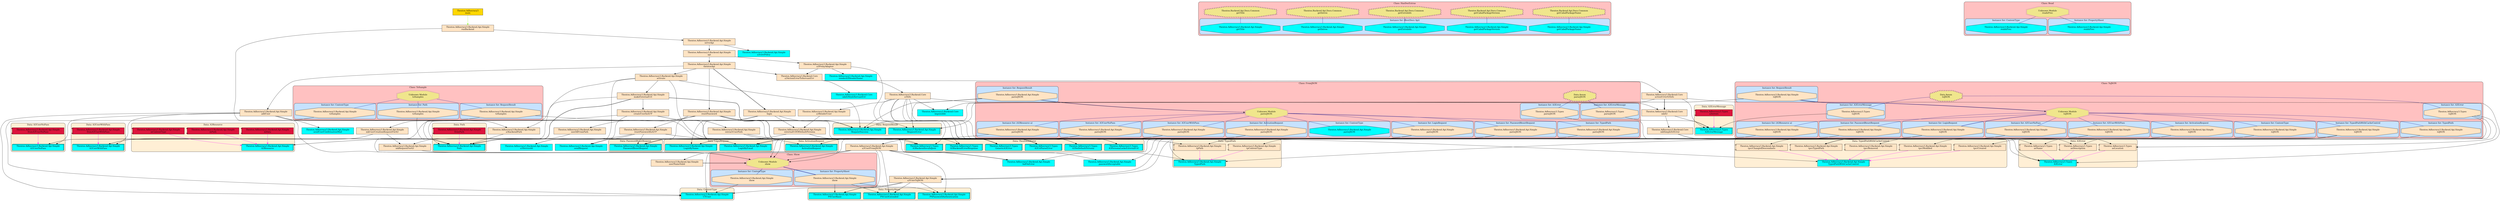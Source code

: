 digraph "Entire Codebase" {
    node [margin="0.4,0.1"
         ,style=filled];
    subgraph cluster_Class_FromJSON {
        graph [label="Class: FromJSON"
              ,style="filled,rounded"
              ,fillcolor=rosybrown1];
        subgraph cluster_Class_FromJSON_Data_A3Resourcea {
            graph [label="Instance for: (A3Resource a)"
                  ,style="filled,rounded"
                  ,fillcolor=slategray1];
            47 [label="Thentos.Adhocracy3.Backend.Api.Simple\nparseJSON"
               ,shape=octagon
               ,fillcolor=bisque
               ,style="filled,solid"];
        }
        subgraph cluster_Class_FromJSON_Data_A3Error {
            graph [label="Instance for: A3Error"
                  ,style="filled,rounded"
                  ,fillcolor=slategray1];
            110 [label="Thentos.Adhocracy3.Types\nparseJSON"
                ,shape=octagon
                ,fillcolor=bisque
                ,style="filled,solid"];
        }
        subgraph cluster_Class_FromJSON_Data_A3ErrorMessage {
            graph [label="Instance for: A3ErrorMessage"
                  ,style="filled,rounded"
                  ,fillcolor=slategray1];
            111 [label="Thentos.Adhocracy3.Types\nparseJSON"
                ,shape=octagon
                ,fillcolor=bisque
                ,style="filled,solid"];
        }
        subgraph cluster_Class_FromJSON_Data_A3UserNoPass {
            graph [label="Instance for: A3UserNoPass"
                  ,style="filled,rounded"
                  ,fillcolor=slategray1];
            48 [label="Thentos.Adhocracy3.Backend.Api.Simple\nparseJSON"
               ,shape=octagon
               ,fillcolor=bisque
               ,style="filled,solid"];
        }
        subgraph cluster_Class_FromJSON_Data_A3UserWithPass {
            graph [label="Instance for: A3UserWithPass"
                  ,style="filled,rounded"
                  ,fillcolor=slategray1];
            49 [label="Thentos.Adhocracy3.Backend.Api.Simple\nparseJSON"
               ,shape=octagon
               ,fillcolor=bisque
               ,style="filled,solid"];
        }
        subgraph cluster_Class_FromJSON_Data_ActivationRequest {
            graph [label="Instance for: ActivationRequest"
                  ,style="filled,rounded"
                  ,fillcolor=slategray1];
            50 [label="Thentos.Adhocracy3.Backend.Api.Simple\nparseJSON"
               ,shape=octagon
               ,fillcolor=bisque
               ,style="filled,solid"];
        }
        subgraph cluster_Class_FromJSON_Data_ContentType {
            graph [label="Instance for: ContentType"
                  ,style="filled,rounded"
                  ,fillcolor=slategray1];
            51 [label="Thentos.Adhocracy3.Backend.Api.Simple\nparseJSON"
               ,shape=octagon
               ,fillcolor=cyan
               ,style="filled,solid"];
        }
        subgraph cluster_Class_FromJSON_Data_LoginRequest {
            graph [label="Instance for: LoginRequest"
                  ,style="filled,rounded"
                  ,fillcolor=slategray1];
            52 [label="Thentos.Adhocracy3.Backend.Api.Simple\nparseJSON"
               ,shape=octagon
               ,fillcolor=bisque
               ,style="filled,solid"];
        }
        subgraph cluster_Class_FromJSON_Data_PasswordResetRequest {
            graph [label="Instance for: PasswordResetRequest"
                  ,style="filled,rounded"
                  ,fillcolor=slategray1];
            53 [label="Thentos.Adhocracy3.Backend.Api.Simple\nparseJSON"
               ,shape=octagon
               ,fillcolor=bisque
               ,style="filled,solid"];
        }
        subgraph cluster_Class_FromJSON_Data_RequestResult {
            graph [label="Instance for: RequestResult"
                  ,style="filled,rounded"
                  ,fillcolor=slategray1];
            54 [label="Thentos.Adhocracy3.Backend.Api.Simple\nparseJSON"
               ,shape=octagon
               ,fillcolor=bisque
               ,style="filled,solid"];
        }
        subgraph cluster_Class_FromJSON_Data_TypedPath {
            graph [label="Instance for: TypedPath"
                  ,style="filled,rounded"
                  ,fillcolor=slategray1];
            55 [label="Thentos.Adhocracy3.Backend.Api.Simple\nparseJSON"
               ,shape=octagon
               ,fillcolor=bisque
               ,style="filled,solid"];
        }
        114 [label="Data.Aeson\nparseJSON"
            ,shape=doubleoctagon
            ,fillcolor=khaki
            ,style="filled,dashed"];
        121 [label="Unknown Module\nparseJSON"
            ,shape=doubleoctagon
            ,fillcolor=khaki
            ,style="filled,dotted"];
    }
    subgraph cluster_Class_HasDocExtras {
        graph [label="Class: HasDocExtras"
              ,style="filled,rounded"
              ,fillcolor=rosybrown1];
        subgraph cluster_Class_HasDocExtras_Data_RestDocsApi {
            graph [label="Instance for: (RestDocs Api)"
                  ,style="filled,rounded"
                  ,fillcolor=slategray1];
            35 [label="Thentos.Adhocracy3.Backend.Api.Simple\ngetCabalPackageName"
               ,shape=octagon
               ,fillcolor=cyan
               ,style="filled,solid"];
            36 [label="Thentos.Adhocracy3.Backend.Api.Simple\ngetCabalPackageVersion"
               ,shape=octagon
               ,fillcolor=cyan
               ,style="filled,solid"];
            37 [label="Thentos.Adhocracy3.Backend.Api.Simple\ngetExtraInfo"
               ,shape=octagon
               ,fillcolor=cyan
               ,style="filled,solid"];
            38 [label="Thentos.Adhocracy3.Backend.Api.Simple\ngetIntros"
               ,shape=octagon
               ,fillcolor=cyan
               ,style="filled,solid"];
            39 [label="Thentos.Adhocracy3.Backend.Api.Simple\ngetTitle"
               ,shape=octagon
               ,fillcolor=cyan
               ,style="filled,solid"];
        }
        116 [label="Thentos.Backend.Api.Docs.Common\ngetCabalPackageName"
            ,shape=doubleoctagon
            ,fillcolor=khaki
            ,style="filled,dashed"];
        117 [label="Thentos.Backend.Api.Docs.Common\ngetCabalPackageVersion"
            ,shape=doubleoctagon
            ,fillcolor=khaki
            ,style="filled,dashed"];
        118 [label="Thentos.Backend.Api.Docs.Common\ngetExtraInfo"
            ,shape=doubleoctagon
            ,fillcolor=khaki
            ,style="filled,dashed"];
        119 [label="Thentos.Backend.Api.Docs.Common\ngetIntros"
            ,shape=doubleoctagon
            ,fillcolor=khaki
            ,style="filled,dashed"];
        120 [label="Thentos.Backend.Api.Docs.Common\ngetTitle"
            ,shape=doubleoctagon
            ,fillcolor=khaki
            ,style="filled,dashed"];
    }
    subgraph cluster_Class_Read {
        graph [label="Class: Read"
              ,style="filled,rounded"
              ,fillcolor=rosybrown1];
        subgraph cluster_Class_Read_Data_ContentType {
            graph [label="Instance for: ContentType"
                  ,style="filled,rounded"
                  ,fillcolor=slategray1];
            57 [label="Thentos.Adhocracy3.Backend.Api.Simple\nreadsPrec"
               ,shape=octagon
               ,fillcolor=cyan
               ,style="filled,solid"];
        }
        subgraph cluster_Class_Read_Data_PropertySheet {
            graph [label="Instance for: PropertySheet"
                  ,style="filled,rounded"
                  ,fillcolor=slategray1];
            58 [label="Thentos.Adhocracy3.Backend.Api.Simple\nreadsPrec"
               ,shape=octagon
               ,fillcolor=cyan
               ,style="filled,solid"];
        }
        122 [label="Unknown Module\nreadsPrec"
            ,shape=doubleoctagon
            ,fillcolor=khaki
            ,style="filled,dotted"];
    }
    subgraph cluster_Class_Show {
        graph [label="Class: Show"
              ,style="filled,rounded"
              ,fillcolor=rosybrown1];
        subgraph cluster_Class_Show_Data_ContentType {
            graph [label="Instance for: ContentType"
                  ,style="filled,rounded"
                  ,fillcolor=slategray1];
            66 [label="Thentos.Adhocracy3.Backend.Api.Simple\nshow"
               ,shape=octagon
               ,fillcolor=bisque
               ,style="filled,solid"];
        }
        subgraph cluster_Class_Show_Data_PropertySheet {
            graph [label="Instance for: PropertySheet"
                  ,style="filled,rounded"
                  ,fillcolor=slategray1];
            67 [label="Thentos.Adhocracy3.Backend.Api.Simple\nshow"
               ,shape=octagon
               ,fillcolor=bisque
               ,style="filled,solid"];
        }
        123 [label="Unknown Module\nshow"
            ,shape=doubleoctagon
            ,fillcolor=khaki
            ,style="filled,dotted"];
    }
    subgraph cluster_Class_ToJSON {
        graph [label="Class: ToJSON"
              ,style="filled,rounded"
              ,fillcolor=rosybrown1];
        subgraph cluster_Class_ToJSON_Data_A3Resourcea {
            graph [label="Instance for: (A3Resource a)"
                  ,style="filled,rounded"
                  ,fillcolor=slategray1];
            69 [label="Thentos.Adhocracy3.Backend.Api.Simple\ntoJSON"
               ,shape=octagon
               ,fillcolor=bisque
               ,style="filled,solid"];
        }
        subgraph cluster_Class_ToJSON_Data_A3Error {
            graph [label="Instance for: A3Error"
                  ,style="filled,rounded"
                  ,fillcolor=slategray1];
            112 [label="Thentos.Adhocracy3.Types\ntoJSON"
                ,shape=octagon
                ,fillcolor=bisque
                ,style="filled,solid"];
        }
        subgraph cluster_Class_ToJSON_Data_A3ErrorMessage {
            graph [label="Instance for: A3ErrorMessage"
                  ,style="filled,rounded"
                  ,fillcolor=slategray1];
            113 [label="Thentos.Adhocracy3.Types\ntoJSON"
                ,shape=octagon
                ,fillcolor=bisque
                ,style="filled,solid"];
        }
        subgraph cluster_Class_ToJSON_Data_A3UserNoPass {
            graph [label="Instance for: A3UserNoPass"
                  ,style="filled,rounded"
                  ,fillcolor=slategray1];
            70 [label="Thentos.Adhocracy3.Backend.Api.Simple\ntoJSON"
               ,shape=octagon
               ,fillcolor=bisque
               ,style="filled,solid"];
        }
        subgraph cluster_Class_ToJSON_Data_A3UserWithPass {
            graph [label="Instance for: A3UserWithPass"
                  ,style="filled,rounded"
                  ,fillcolor=slategray1];
            71 [label="Thentos.Adhocracy3.Backend.Api.Simple\ntoJSON"
               ,shape=octagon
               ,fillcolor=bisque
               ,style="filled,solid"];
        }
        subgraph cluster_Class_ToJSON_Data_ActivationRequest {
            graph [label="Instance for: ActivationRequest"
                  ,style="filled,rounded"
                  ,fillcolor=slategray1];
            72 [label="Thentos.Adhocracy3.Backend.Api.Simple\ntoJSON"
               ,shape=octagon
               ,fillcolor=bisque
               ,style="filled,solid"];
        }
        subgraph cluster_Class_ToJSON_Data_ContentType {
            graph [label="Instance for: ContentType"
                  ,style="filled,rounded"
                  ,fillcolor=slategray1];
            73 [label="Thentos.Adhocracy3.Backend.Api.Simple\ntoJSON"
               ,shape=octagon
               ,fillcolor=bisque
               ,style="filled,solid"];
        }
        subgraph cluster_Class_ToJSON_Data_LoginRequest {
            graph [label="Instance for: LoginRequest"
                  ,style="filled,rounded"
                  ,fillcolor=slategray1];
            74 [label="Thentos.Adhocracy3.Backend.Api.Simple\ntoJSON"
               ,shape=octagon
               ,fillcolor=bisque
               ,style="filled,solid"];
        }
        subgraph cluster_Class_ToJSON_Data_PasswordResetRequest {
            graph [label="Instance for: PasswordResetRequest"
                  ,style="filled,rounded"
                  ,fillcolor=slategray1];
            75 [label="Thentos.Adhocracy3.Backend.Api.Simple\ntoJSON"
               ,shape=octagon
               ,fillcolor=bisque
               ,style="filled,solid"];
        }
        subgraph cluster_Class_ToJSON_Data_RequestResult {
            graph [label="Instance for: RequestResult"
                  ,style="filled,rounded"
                  ,fillcolor=slategray1];
            76 [label="Thentos.Adhocracy3.Backend.Api.Simple\ntoJSON"
               ,shape=octagon
               ,fillcolor=bisque
               ,style="filled,solid"];
        }
        subgraph cluster_Class_ToJSON_Data_TypedPath {
            graph [label="Instance for: TypedPath"
                  ,style="filled,rounded"
                  ,fillcolor=slategray1];
            77 [label="Thentos.Adhocracy3.Backend.Api.Simple\ntoJSON"
               ,shape=octagon
               ,fillcolor=bisque
               ,style="filled,solid"];
        }
        subgraph cluster_Class_ToJSON_Data_TypedPathWithCacheControl {
            graph [label="Instance for: TypedPathWithCacheControl"
                  ,style="filled,rounded"
                  ,fillcolor=slategray1];
            78 [label="Thentos.Adhocracy3.Backend.Api.Simple\ntoJSON"
               ,shape=octagon
               ,fillcolor=bisque
               ,style="filled,solid"];
        }
        115 [label="Data.Aeson\ntoJSON"
            ,shape=doubleoctagon
            ,fillcolor=khaki
            ,style="filled,dashed"];
        124 [label="Unknown Module\ntoJSON"
            ,shape=doubleoctagon
            ,fillcolor=khaki
            ,style="filled,dotted"];
    }
    subgraph cluster_Class_ToSample {
        graph [label="Class: ToSample"
              ,style="filled,rounded"
              ,fillcolor=rosybrown1];
        subgraph cluster_Class_ToSample_Data_ContentType {
            graph [label="Instance for: ContentType"
                  ,style="filled,rounded"
                  ,fillcolor=slategray1];
            79 [label="Thentos.Adhocracy3.Backend.Api.Simple\ntoSamples"
               ,shape=octagon
               ,fillcolor=bisque
               ,style="filled,solid"];
        }
        subgraph cluster_Class_ToSample_Data_Path {
            graph [label="Instance for: Path"
                  ,style="filled,rounded"
                  ,fillcolor=slategray1];
            80 [label="Thentos.Adhocracy3.Backend.Api.Simple\ntoSamples"
               ,shape=octagon
               ,fillcolor=bisque
               ,style="filled,solid"];
        }
        subgraph cluster_Class_ToSample_Data_RequestResult {
            graph [label="Instance for: RequestResult"
                  ,style="filled,rounded"
                  ,fillcolor=slategray1];
            81 [label="Thentos.Adhocracy3.Backend.Api.Simple\ntoSamples"
               ,shape=octagon
               ,fillcolor=bisque
               ,style="filled,solid"];
        }
        125 [label="Unknown Module\ntoSamples"
            ,shape=doubleoctagon
            ,fillcolor=khaki
            ,style="filled,dotted"];
    }
    subgraph cluster_Data_A3Error {
        graph [label="Data: A3Error"
              ,style="filled,rounded"
              ,fillcolor=papayawhip];
        100 [label="Thentos.Adhocracy3.Types\nA3Error"
            ,shape=box3d
            ,fillcolor=cyan
            ,style="filled,solid"];
        107 [label="Thentos.Adhocracy3.Types\naeDescription"
            ,shape=component
            ,fillcolor=bisque
            ,style="filled,solid"];
        108 [label="Thentos.Adhocracy3.Types\naeLocation"
            ,shape=component
            ,fillcolor=bisque
            ,style="filled,solid"];
        109 [label="Thentos.Adhocracy3.Types\naeName"
            ,shape=component
            ,fillcolor=bisque
            ,style="filled,solid"];
    }
    subgraph cluster_Data_A3ErrorMessage {
        graph [label="Data: A3ErrorMessage"
              ,style="filled,rounded"
              ,fillcolor=papayawhip];
        101 [label="Thentos.Adhocracy3.Types\nA3ErrorMessage"
            ,shape=box3d
            ,fillcolor=cyan
            ,style="filled,solid"];
        106 [label="Thentos.Adhocracy3.Types\na3errors"
            ,shape=component
            ,fillcolor=crimson
            ,style="filled,solid"];
    }
    subgraph cluster_Data_A3Resource {
        graph [label="Data: A3Resource"
              ,style="filled,rounded"
              ,fillcolor=papayawhip];
        2 [label="Thentos.Adhocracy3.Backend.Api.Simple\nA3Resource"
          ,shape=box3d
          ,fillcolor=cyan
          ,style="filled,solid"];
        41 [label="Thentos.Adhocracy3.Backend.Api.Simple\nmContentType"
           ,shape=component
           ,fillcolor=crimson
           ,style="filled,solid"];
        42 [label="Thentos.Adhocracy3.Backend.Api.Simple\nmData"
           ,shape=component
           ,fillcolor=crimson
           ,style="filled,solid"];
        43 [label="Thentos.Adhocracy3.Backend.Api.Simple\nmPath"
           ,shape=component
           ,fillcolor=crimson
           ,style="filled,solid"];
    }
    subgraph cluster_Data_A3UserNoPass {
        graph [label="Data: A3UserNoPass"
              ,style="filled,rounded"
              ,fillcolor=papayawhip];
        3 [label="Thentos.Adhocracy3.Backend.Api.Simple\nA3UserNoPass"
          ,shape=box3d
          ,fillcolor=cyan
          ,style="filled,solid"];
        32 [label="Thentos.Adhocracy3.Backend.Api.Simple\nfromA3UserNoPass"
           ,shape=component
           ,fillcolor=crimson
           ,style="filled,solid"];
    }
    subgraph cluster_Data_A3UserWithPass {
        graph [label="Data: A3UserWithPass"
              ,style="filled,rounded"
              ,fillcolor=papayawhip];
        4 [label="Thentos.Adhocracy3.Backend.Api.Simple\nA3UserWithPass"
          ,shape=box3d
          ,fillcolor=cyan
          ,style="filled,solid"];
        33 [label="Thentos.Adhocracy3.Backend.Api.Simple\nfromA3UserWithPass"
           ,shape=component
           ,fillcolor=crimson
           ,style="filled,solid"];
    }
    subgraph cluster_Data_ActivationRequest {
        graph [label="Data: ActivationRequest"
              ,style="filled,rounded"
              ,fillcolor=papayawhip];
        5 [label="Thentos.Adhocracy3.Backend.Api.Simple\nActivationRequest"
          ,shape=box3d
          ,fillcolor=cyan
          ,style="filled,solid"];
    }
    subgraph cluster_Data_ContentType {
        graph [label="Data: ContentType"
              ,style="filled,rounded"
              ,fillcolor=papayawhip];
        6 [label="Thentos.Adhocracy3.Backend.Api.Simple\nCTUser"
          ,shape=box3d
          ,fillcolor=cyan
          ,style="filled,solid"];
    }
    subgraph cluster_Data_LoginRequest {
        graph [label="Data: LoginRequest"
              ,style="filled,rounded"
              ,fillcolor=papayawhip];
        7 [label="Thentos.Adhocracy3.Backend.Api.Simple\nLoginByEmail"
          ,shape=box3d
          ,fillcolor=cyan
          ,style="filled,solid"];
        8 [label="Thentos.Adhocracy3.Backend.Api.Simple\nLoginByName"
          ,shape=box3d
          ,fillcolor=cyan
          ,style="filled,solid"];
    }
    subgraph cluster_Data_PasswordResetRequest {
        graph [label="Data: PasswordResetRequest"
              ,style="filled,rounded"
              ,fillcolor=papayawhip];
        12 [label="Thentos.Adhocracy3.Backend.Api.Simple\nPasswordResetRequest"
           ,shape=box3d
           ,fillcolor=cyan
           ,style="filled,solid"];
    }
    subgraph cluster_Data_Path {
        graph [label="Data: Path"
              ,style="filled,rounded"
              ,fillcolor=papayawhip];
        13 [label="Thentos.Adhocracy3.Backend.Api.Simple\nPath"
           ,shape=box3d
           ,fillcolor=cyan
           ,style="filled,solid"];
        34 [label="Thentos.Adhocracy3.Backend.Api.Simple\nfromPath"
           ,shape=component
           ,fillcolor=crimson
           ,style="filled,solid"];
    }
    subgraph cluster_Data_PropertySheet {
        graph [label="Data: PropertySheet"
              ,style="filled,rounded"
              ,fillcolor=papayawhip];
        9 [label="Thentos.Adhocracy3.Backend.Api.Simple\nPSPasswordAuthentication"
          ,shape=box3d
          ,fillcolor=cyan
          ,style="filled,solid"];
        10 [label="Thentos.Adhocracy3.Backend.Api.Simple\nPSUserBasic"
           ,shape=box3d
           ,fillcolor=cyan
           ,style="filled,solid"];
        11 [label="Thentos.Adhocracy3.Backend.Api.Simple\nPSUserExtended"
           ,shape=box3d
           ,fillcolor=cyan
           ,style="filled,solid"];
    }
    subgraph cluster_Data_RequestResult {
        graph [label="Data: RequestResult"
              ,style="filled,rounded"
              ,fillcolor=papayawhip];
        14 [label="Thentos.Adhocracy3.Backend.Api.Simple\nRequestError"
           ,shape=box3d
           ,fillcolor=cyan
           ,style="filled,solid"];
        15 [label="Thentos.Adhocracy3.Backend.Api.Simple\nRequestSuccess"
           ,shape=box3d
           ,fillcolor=cyan
           ,style="filled,solid"];
    }
    subgraph cluster_Data_ThentosA3Error {
        graph [label="Data: ThentosA3Error"
              ,style="filled,rounded"
              ,fillcolor=papayawhip];
        98 [label="Thentos.Adhocracy3.Types\nA3BackendErrorResponse"
           ,shape=box3d
           ,fillcolor=cyan
           ,style="filled,solid"];
        99 [label="Thentos.Adhocracy3.Types\nA3BackendInvalidJson"
           ,shape=box3d
           ,fillcolor=cyan
           ,style="filled,solid"];
        102 [label="Thentos.Adhocracy3.Types\nA3NoDefaultPersona"
            ,shape=box3d
            ,fillcolor=cyan
            ,style="filled,solid"];
        103 [label="Thentos.Adhocracy3.Types\nA3PersonaLacksExternalUrl"
            ,shape=box3d
            ,fillcolor=cyan
            ,style="filled,solid"];
        104 [label="Thentos.Adhocracy3.Types\nA3UriParseError"
            ,shape=box3d
            ,fillcolor=cyan
            ,style="filled,solid"];
        105 [label="Thentos.Adhocracy3.Types\nGenericA3Error"
            ,shape=box3d
            ,fillcolor=cyan
            ,style="filled,solid"];
    }
    subgraph cluster_Data_TypedPath {
        graph [label="Data: TypedPath"
              ,style="filled,rounded"
              ,fillcolor=papayawhip];
        16 [label="Thentos.Adhocracy3.Backend.Api.Simple\nTypedPath"
           ,shape=box3d
           ,fillcolor=cyan
           ,style="filled,solid"];
        82 [label="Thentos.Adhocracy3.Backend.Api.Simple\ntpContentType"
           ,shape=component
           ,fillcolor=bisque
           ,style="filled,solid"];
        83 [label="Thentos.Adhocracy3.Backend.Api.Simple\ntpPath"
           ,shape=component
           ,fillcolor=bisque
           ,style="filled,solid"];
    }
    subgraph cluster_Data_TypedPathWithCacheControl {
        graph [label="Data: TypedPathWithCacheControl"
              ,style="filled,rounded"
              ,fillcolor=papayawhip];
        17 [label="Thentos.Adhocracy3.Backend.Api.Simple\nTypedPathWithCacheControl"
           ,shape=box3d
           ,fillcolor=cyan
           ,style="filled,solid"];
        84 [label="Thentos.Adhocracy3.Backend.Api.Simple\ntpccChangedDescendants"
           ,shape=component
           ,fillcolor=bisque
           ,style="filled,solid"];
        85 [label="Thentos.Adhocracy3.Backend.Api.Simple\ntpccCreated"
           ,shape=component
           ,fillcolor=bisque
           ,style="filled,solid"];
        86 [label="Thentos.Adhocracy3.Backend.Api.Simple\ntpccModified"
           ,shape=component
           ,fillcolor=bisque
           ,style="filled,solid"];
        87 [label="Thentos.Adhocracy3.Backend.Api.Simple\ntpccRemoved"
           ,shape=component
           ,fillcolor=bisque
           ,style="filled,solid"];
        88 [label="Thentos.Adhocracy3.Backend.Api.Simple\ntpccTypedPath"
           ,shape=component
           ,fillcolor=bisque
           ,style="filled,solid"];
    }
    1 [label="Thentos.Adhocracy3\nmain"
      ,shape=box
      ,fillcolor=gold
      ,style="filled,solid"];
    18 [label="Thentos.Adhocracy3.Backend.Api.Simple\na3ProxyAdapter"
       ,shape=box
       ,fillcolor=bisque
       ,style="filled,solid"];
    19 [label="Thentos.Adhocracy3.Backend.Api.Simple\na3RenderUser"
       ,shape=box
       ,fillcolor=bisque
       ,style="filled,solid"];
    20 [label="Thentos.Adhocracy3.Backend.Api.Simple\na3ServiceId"
       ,shape=box
       ,fillcolor=cyan
       ,style="filled,solid"];
    21 [label="Thentos.Adhocracy3.Backend.Api.Simple\na3UserFromJSON"
       ,shape=box
       ,fillcolor=bisque
       ,style="filled,solid"];
    22 [label="Thentos.Adhocracy3.Backend.Api.Simple\na3UserToJSON"
       ,shape=box
       ,fillcolor=bisque
       ,style="filled,solid"];
    23 [label="Thentos.Adhocracy3.Backend.Api.Simple\na3backendPath"
       ,shape=box
       ,fillcolor=bisque
       ,style="filled,solid"];
    24 [label="Thentos.Adhocracy3.Backend.Api.Simple\na3corsPolicy"
       ,shape=box
       ,fillcolor=cyan
       ,style="filled,solid"];
    25 [label="Thentos.Adhocracy3.Backend.Api.Simple\nactivate"
       ,shape=box
       ,fillcolor=bisque
       ,style="filled,solid"];
    26 [label="Thentos.Adhocracy3.Backend.Api.Simple\naddUser"
       ,shape=box
       ,fillcolor=bisque
       ,style="filled,solid"];
    27 [label="Thentos.Adhocracy3.Backend.Api.Simple\napi"
       ,shape=box
       ,fillcolor=bisque
       ,style="filled,solid"];
    28 [label="Thentos.Adhocracy3.Backend.Api.Simple\ncreateUserInA3'P"
       ,shape=box
       ,fillcolor=bisque
       ,style="filled,solid"];
    29 [label="Thentos.Adhocracy3.Backend.Api.Simple\nexternalUrlOfDefaultPersona"
       ,shape=box
       ,fillcolor=bisque
       ,style="filled,solid"];
    30 [label="Thentos.Adhocracy3.Backend.Api.Simple\nextractUserPath"
       ,shape=box
       ,fillcolor=bisque
       ,style="filled,solid"];
    31 [label="Thentos.Adhocracy3.Backend.Api.Simple\nfailOnError"
       ,shape=box
       ,fillcolor=cyan
       ,style="filled,solid"];
    40 [label="Thentos.Adhocracy3.Backend.Api.Simple\nlogin"
       ,shape=box
       ,fillcolor=bisque
       ,style="filled,solid"];
    44 [label="Thentos.Adhocracy3.Backend.Api.Simple\nmakeExternalUrl"
       ,shape=box
       ,fillcolor=bisque
       ,style="filled,solid"];
    45 [label="Thentos.Adhocracy3.Backend.Api.Simple\nmkRequestForA3"
       ,shape=box
       ,fillcolor=bisque
       ,style="filled,solid"];
    46 [label="Thentos.Adhocracy3.Backend.Api.Simple\nmkUserCreationRequestForA3"
       ,shape=box
       ,fillcolor=bisque
       ,style="filled,solid"];
    56 [label="Thentos.Adhocracy3.Backend.Api.Simple\npasswordAcceptable"
       ,shape=box
       ,fillcolor=cyan
       ,style="filled,solid"];
    59 [label="Thentos.Adhocracy3.Backend.Api.Simple\nrenderA3HeaderName"
       ,shape=box
       ,fillcolor=cyan
       ,style="filled,solid"];
    60 [label="Thentos.Adhocracy3.Backend.Api.Simple\nresetPassword"
       ,shape=box
       ,fillcolor=bisque
       ,style="filled,solid"];
    61 [label="Thentos.Adhocracy3.Backend.Api.Simple\nresetPasswordInA3'P"
       ,shape=box
       ,fillcolor=bisque
       ,style="filled,solid"];
    62 [label="Thentos.Adhocracy3.Backend.Api.Simple\nrunBackend"
       ,shape=box
       ,fillcolor=bisque
       ,style="filled,solid"];
    63 [label="Thentos.Adhocracy3.Backend.Api.Simple\nsendRequest"
       ,shape=box
       ,fillcolor=cyan
       ,style="filled,solid"];
    64 [label="Thentos.Adhocracy3.Backend.Api.Simple\nsendUserConfirmationMail"
       ,shape=box
       ,fillcolor=cyan
       ,style="filled,solid"];
    65 [label="Thentos.Adhocracy3.Backend.Api.Simple\nserveApi"
       ,shape=box
       ,fillcolor=bisque
       ,style="filled,solid"];
    68 [label="Thentos.Adhocracy3.Backend.Api.Simple\nthentosApi"
       ,shape=box
       ,fillcolor=bisque
       ,style="filled,solid"];
    89 [label="Thentos.Adhocracy3.Backend.Api.Simple\nuserIdFromPath"
       ,shape=box
       ,fillcolor=bisque
       ,style="filled,solid"];
    90 [label="Thentos.Adhocracy3.Backend.Api.Simple\nuserNameValid"
       ,shape=box
       ,fillcolor=bisque
       ,style="filled,solid"];
    91 [label="Thentos.Adhocracy3.Backend.Core\na3ActionErrorToServantErr"
       ,shape=box
       ,fillcolor=bisque
       ,style="filled,solid"];
    92 [label="Thentos.Adhocracy3.Backend.Core\na3Info"
       ,shape=box
       ,fillcolor=bisque
       ,style="filled,solid"];
    93 [label="Thentos.Adhocracy3.Backend.Core\nactionErrorA3Info"
       ,shape=box
       ,fillcolor=bisque
       ,style="filled,solid"];
    94 [label="Thentos.Adhocracy3.Backend.Core\nimpossible"
       ,shape=box
       ,fillcolor=cyan
       ,style="filled,solid"];
    95 [label="Thentos.Adhocracy3.Backend.Core\nmkA3"
       ,shape=box
       ,fillcolor=bisque
       ,style="filled,solid"];
    96 [label="Thentos.Adhocracy3.Backend.Core\nmkA3StyleServantErr"
       ,shape=box
       ,fillcolor=cyan
       ,style="filled,solid"];
    97 [label="Thentos.Adhocracy3.Backend.Core\nmkSimpleA3Error"
       ,shape=box
       ,fillcolor=bisque
       ,style="filled,solid"];
    1 -> 62 [penwidth=1
            ,color=chartreuse];
    18 -> 19 [penwidth=1
             ,color=black];
    18 -> 59 [penwidth=1
             ,color=black];
    18 -> 91 [penwidth=1
             ,color=black];
    19 -> 29 [penwidth=1
             ,color=black];
    21 -> 6 [penwidth=1
            ,color=black];
    21 -> 9 [penwidth=1
            ,color=black];
    21 -> 10 [penwidth=1
             ,color=black];
    21 -> 11 [penwidth=1
             ,color=black];
    21 -> 31 [penwidth=1.6931471805599454
             ,color=black];
    21 -> 56 [penwidth=1
             ,color=black];
    21 -> 90 [penwidth=1
             ,color=black];
    21 -> 123 [penwidth=1
              ,color=black];
    22 -> 6 [penwidth=1
            ,color=black];
    22 -> 9 [penwidth=1
            ,color=black];
    22 -> 10 [penwidth=1
             ,color=black];
    22 -> 11 [penwidth=1
             ,color=black];
    23 -> 13 [penwidth=1
             ,color=black];
    25 -> 5 [penwidth=1
            ,color=black];
    25 -> 13 [penwidth=1
             ,color=black];
    25 -> 15 [penwidth=1
             ,color=black];
    25 -> 20 [penwidth=1
             ,color=black];
    25 -> 44 [penwidth=1
             ,color=black];
    26 -> 3 [penwidth=1
            ,color=black];
    26 -> 4 [penwidth=1
            ,color=black];
    26 -> 6 [penwidth=1
            ,color=black];
    26 -> 16 [penwidth=1
             ,color=black];
    26 -> 17 [penwidth=1
             ,color=black];
    26 -> 23 [penwidth=1
             ,color=black];
    26 -> 64 [penwidth=1
             ,color=black];
    27 -> 18 [penwidth=1
             ,color=black];
    27 -> 68 [penwidth=1
             ,color=black];
    28 -> 30 [penwidth=1
             ,color=black];
    28 -> 46 [penwidth=1
             ,color=black];
    28 -> 63 [penwidth=1
             ,color=black];
    28 -> 98 [penwidth=1
             ,color=black];
    29 -> 20 [penwidth=1
             ,color=black];
    29 -> 102 [penwidth=1
              ,color=black];
    29 -> 103 [penwidth=1
              ,color=black];
    30 -> 83 [penwidth=1
             ,color=black];
    30 -> 99 [penwidth=1
             ,color=black];
    32 -> 3 [penwidth=1
            ,color=magenta
            ,arrowtail=odot
            ,arrowhead=vee];
    33 -> 4 [penwidth=1
            ,color=magenta
            ,arrowtail=odot
            ,arrowhead=vee];
    34 -> 13 [penwidth=1
             ,color=magenta
             ,arrowtail=odot
             ,arrowhead=vee];
    40 -> 7 [penwidth=1
            ,color=black];
    40 -> 8 [penwidth=1
            ,color=black];
    40 -> 13 [penwidth=1
             ,color=black];
    40 -> 15 [penwidth=1
             ,color=black];
    40 -> 29 [penwidth=1
             ,color=black];
    41 -> 2 [penwidth=1
            ,color=magenta
            ,arrowtail=odot
            ,arrowhead=vee];
    42 -> 2 [penwidth=1
            ,color=magenta
            ,arrowtail=odot
            ,arrowhead=vee];
    43 -> 2 [penwidth=1
            ,color=magenta
            ,arrowtail=odot
            ,arrowhead=vee];
    44 -> 13 [penwidth=1.6931471805599454
             ,color=black];
    44 -> 23 [penwidth=1
             ,color=black];
    44 -> 28 [penwidth=1
             ,color=black];
    44 -> 104 [penwidth=1.6931471805599454
              ,color=black];
    45 -> 123 [penwidth=1
              ,color=black];
    46 -> 4 [penwidth=1
            ,color=black];
    46 -> 45 [penwidth=1
             ,color=black];
    47 -> 2 [penwidth=1
            ,color=black];
    48 -> 3 [penwidth=1
            ,color=black];
    48 -> 21 [penwidth=1
             ,color=black];
    49 -> 4 [penwidth=1
            ,color=black];
    49 -> 21 [penwidth=1
             ,color=black];
    50 -> 5 [penwidth=1
            ,color=black];
    50 -> 123 [penwidth=1
              ,color=black];
    52 -> 7 [penwidth=1
            ,color=black];
    52 -> 8 [penwidth=1
            ,color=black];
    52 -> 123 [penwidth=1
              ,color=black];
    53 -> 12 [penwidth=1
             ,color=black];
    53 -> 13 [penwidth=1
             ,color=black];
    53 -> 31 [penwidth=1
             ,color=black];
    53 -> 56 [penwidth=1
             ,color=black];
    54 -> 14 [penwidth=1
             ,color=black];
    54 -> 15 [penwidth=1
             ,color=black];
    54 -> 121 [penwidth=1
              ,color=black];
    55 -> 16 [penwidth=1
             ,color=black];
    60 -> 12 [penwidth=1
             ,color=black];
    60 -> 14 [penwidth=1
             ,color=black];
    60 -> 15 [penwidth=1.6931471805599454
             ,color=black];
    60 -> 61 [penwidth=1
             ,color=black];
    60 -> 89 [penwidth=1
             ,color=black];
    60 -> 105 [penwidth=1
              ,color=black];
    60 -> 123 [penwidth=1
              ,color=black];
    61 -> 12 [penwidth=1
             ,color=black];
    61 -> 45 [penwidth=1
             ,color=black];
    61 -> 63 [penwidth=1
             ,color=black];
    61 -> 99 [penwidth=1
             ,color=black];
    62 -> 65 [penwidth=1
             ,color=black];
    62 -> 123 [penwidth=1
              ,color=black];
    65 -> 24 [penwidth=1
             ,color=black];
    65 -> 27 [penwidth=1
             ,color=black];
    66 -> 6 [penwidth=1
            ,color=black];
    67 -> 9 [penwidth=1
            ,color=black];
    67 -> 10 [penwidth=1
             ,color=black];
    67 -> 11 [penwidth=1
             ,color=black];
    68 -> 25 [penwidth=1
             ,color=black];
    68 -> 26 [penwidth=1
             ,color=black];
    68 -> 40 [penwidth=1.6931471805599454
             ,color=black];
    68 -> 60 [penwidth=1
             ,color=black];
    68 -> 91 [penwidth=1
             ,color=black];
    69 -> 2 [penwidth=1
            ,color=black];
    70 -> 3 [penwidth=1
            ,color=black];
    70 -> 22 [penwidth=1
             ,color=black];
    71 -> 4 [penwidth=1
            ,color=black];
    71 -> 22 [penwidth=1
             ,color=black];
    72 -> 5 [penwidth=1
            ,color=black];
    73 -> 123 [penwidth=1
              ,color=black];
    74 -> 7 [penwidth=1
            ,color=black];
    74 -> 8 [penwidth=1
            ,color=black];
    75 -> 12 [penwidth=1
             ,color=black];
    76 -> 14 [penwidth=1
             ,color=black];
    76 -> 15 [penwidth=1
             ,color=black];
    76 -> 124 [penwidth=1
              ,color=black];
    77 -> 16 [penwidth=1
             ,color=black];
    78 -> 82 [penwidth=1
             ,color=black];
    78 -> 83 [penwidth=1
             ,color=black];
    78 -> 84 [penwidth=1
             ,color=black];
    78 -> 85 [penwidth=1
             ,color=black];
    78 -> 86 [penwidth=1
             ,color=black];
    78 -> 87 [penwidth=1
             ,color=black];
    78 -> 88 [penwidth=1.6931471805599454
             ,color=black];
    79 -> 6 [penwidth=1
            ,color=black];
    80 -> 13 [penwidth=1
             ,color=black];
    81 -> 13 [penwidth=1
             ,color=black];
    81 -> 15 [penwidth=1
             ,color=black];
    82 -> 16 [penwidth=1
             ,color=magenta
             ,arrowtail=odot
             ,arrowhead=vee];
    83 -> 16 [penwidth=1
             ,color=magenta
             ,arrowtail=odot
             ,arrowhead=vee];
    84 -> 17 [penwidth=1
             ,color=magenta
             ,arrowtail=odot
             ,arrowhead=vee];
    85 -> 17 [penwidth=1
             ,color=magenta
             ,arrowtail=odot
             ,arrowhead=vee];
    86 -> 17 [penwidth=1
             ,color=magenta
             ,arrowtail=odot
             ,arrowhead=vee];
    87 -> 17 [penwidth=1
             ,color=magenta
             ,arrowtail=odot
             ,arrowhead=vee];
    88 -> 17 [penwidth=1
             ,color=magenta
             ,arrowtail=odot
             ,arrowhead=vee];
    89 -> 13 [penwidth=1
             ,color=black];
    90 -> 123 [penwidth=1.6931471805599454
              ,color=black];
    91 -> 92 [penwidth=1
             ,color=black];
    91 -> 93 [penwidth=1
             ,color=black];
    91 -> 96 [penwidth=1
             ,color=black];
    92 -> 94 [penwidth=1
             ,color=black];
    92 -> 95 [penwidth=1
             ,color=black];
    92 -> 98 [penwidth=1
             ,color=black];
    92 -> 99 [penwidth=1
             ,color=black];
    92 -> 102 [penwidth=1
              ,color=black];
    92 -> 103 [penwidth=1
              ,color=black];
    92 -> 104 [penwidth=1
              ,color=black];
    92 -> 105 [penwidth=1.6931471805599454
              ,color=black];
    93 -> 94 [penwidth=1
             ,color=black];
    93 -> 95 [penwidth=2.09861228866811
             ,color=black];
    93 -> 100 [penwidth=1
              ,color=black];
    93 -> 101 [penwidth=1
              ,color=black];
    95 -> 97 [penwidth=1
             ,color=black];
    95 -> 101 [penwidth=1
              ,color=black];
    97 -> 100 [penwidth=1
              ,color=black];
    97 -> 107 [penwidth=1
              ,color=black];
    97 -> 108 [penwidth=1
              ,color=black];
    97 -> 109 [penwidth=1
              ,color=black];
    106 -> 101 [penwidth=1
               ,color=magenta
               ,arrowtail=odot
               ,arrowhead=vee];
    107 -> 100 [penwidth=1
               ,color=magenta
               ,arrowtail=odot
               ,arrowhead=vee];
    108 -> 100 [penwidth=1
               ,color=magenta
               ,arrowtail=odot
               ,arrowhead=vee];
    109 -> 100 [penwidth=1
               ,color=magenta
               ,arrowtail=odot
               ,arrowhead=vee];
    110 -> 100 [penwidth=1
               ,color=black];
    111 -> 101 [penwidth=1
               ,color=black];
    112 -> 107 [penwidth=1
               ,color=black];
    112 -> 108 [penwidth=1
               ,color=black];
    112 -> 109 [penwidth=1
               ,color=black];
    113 -> 101 [penwidth=1
               ,color=black];
    114 -> 110 [penwidth=1
               ,color=navy
               ,dir=none];
    114 -> 111 [penwidth=1
               ,color=navy
               ,dir=none];
    115 -> 112 [penwidth=1
               ,color=navy
               ,dir=none];
    115 -> 113 [penwidth=1
               ,color=navy
               ,dir=none];
    116 -> 35 [penwidth=1
              ,color=navy
              ,dir=none];
    117 -> 36 [penwidth=1
              ,color=navy
              ,dir=none];
    118 -> 37 [penwidth=1
              ,color=navy
              ,dir=none];
    119 -> 38 [penwidth=1
              ,color=navy
              ,dir=none];
    120 -> 39 [penwidth=1
              ,color=navy
              ,dir=none];
    121 -> 47 [penwidth=1
              ,color=navy
              ,dir=none];
    121 -> 48 [penwidth=1
              ,color=navy
              ,dir=none];
    121 -> 49 [penwidth=1
              ,color=navy
              ,dir=none];
    121 -> 50 [penwidth=1
              ,color=navy
              ,dir=none];
    121 -> 51 [penwidth=1
              ,color=navy
              ,dir=none];
    121 -> 52 [penwidth=1
              ,color=navy
              ,dir=none];
    121 -> 53 [penwidth=1
              ,color=navy
              ,dir=none];
    121 -> 54 [penwidth=1
              ,color=navy
              ,dir=none];
    121 -> 55 [penwidth=1
              ,color=navy
              ,dir=none];
    122 -> 57 [penwidth=1
              ,color=navy
              ,dir=none];
    122 -> 58 [penwidth=1
              ,color=navy
              ,dir=none];
    123 -> 66 [penwidth=1
              ,color=navy
              ,dir=none];
    123 -> 67 [penwidth=2.09861228866811
              ,color=navy
              ,dir=none];
    124 -> 69 [penwidth=1
              ,color=navy
              ,dir=none];
    124 -> 70 [penwidth=1
              ,color=navy
              ,dir=none];
    124 -> 71 [penwidth=1
              ,color=navy
              ,dir=none];
    124 -> 72 [penwidth=1
              ,color=navy
              ,dir=none];
    124 -> 73 [penwidth=1
              ,color=navy
              ,dir=none];
    124 -> 74 [penwidth=1.6931471805599454
              ,color=navy
              ,dir=none];
    124 -> 75 [penwidth=1
              ,color=navy
              ,dir=none];
    124 -> 76 [penwidth=1.6931471805599454
              ,color=navy
              ,dir=none];
    124 -> 77 [penwidth=1
              ,color=navy
              ,dir=none];
    124 -> 78 [penwidth=1
              ,color=navy
              ,dir=none];
    125 -> 79 [penwidth=1
              ,color=navy
              ,dir=none];
    125 -> 80 [penwidth=1
              ,color=navy
              ,dir=none];
    125 -> 81 [penwidth=1
              ,color=navy
              ,dir=none];
}
